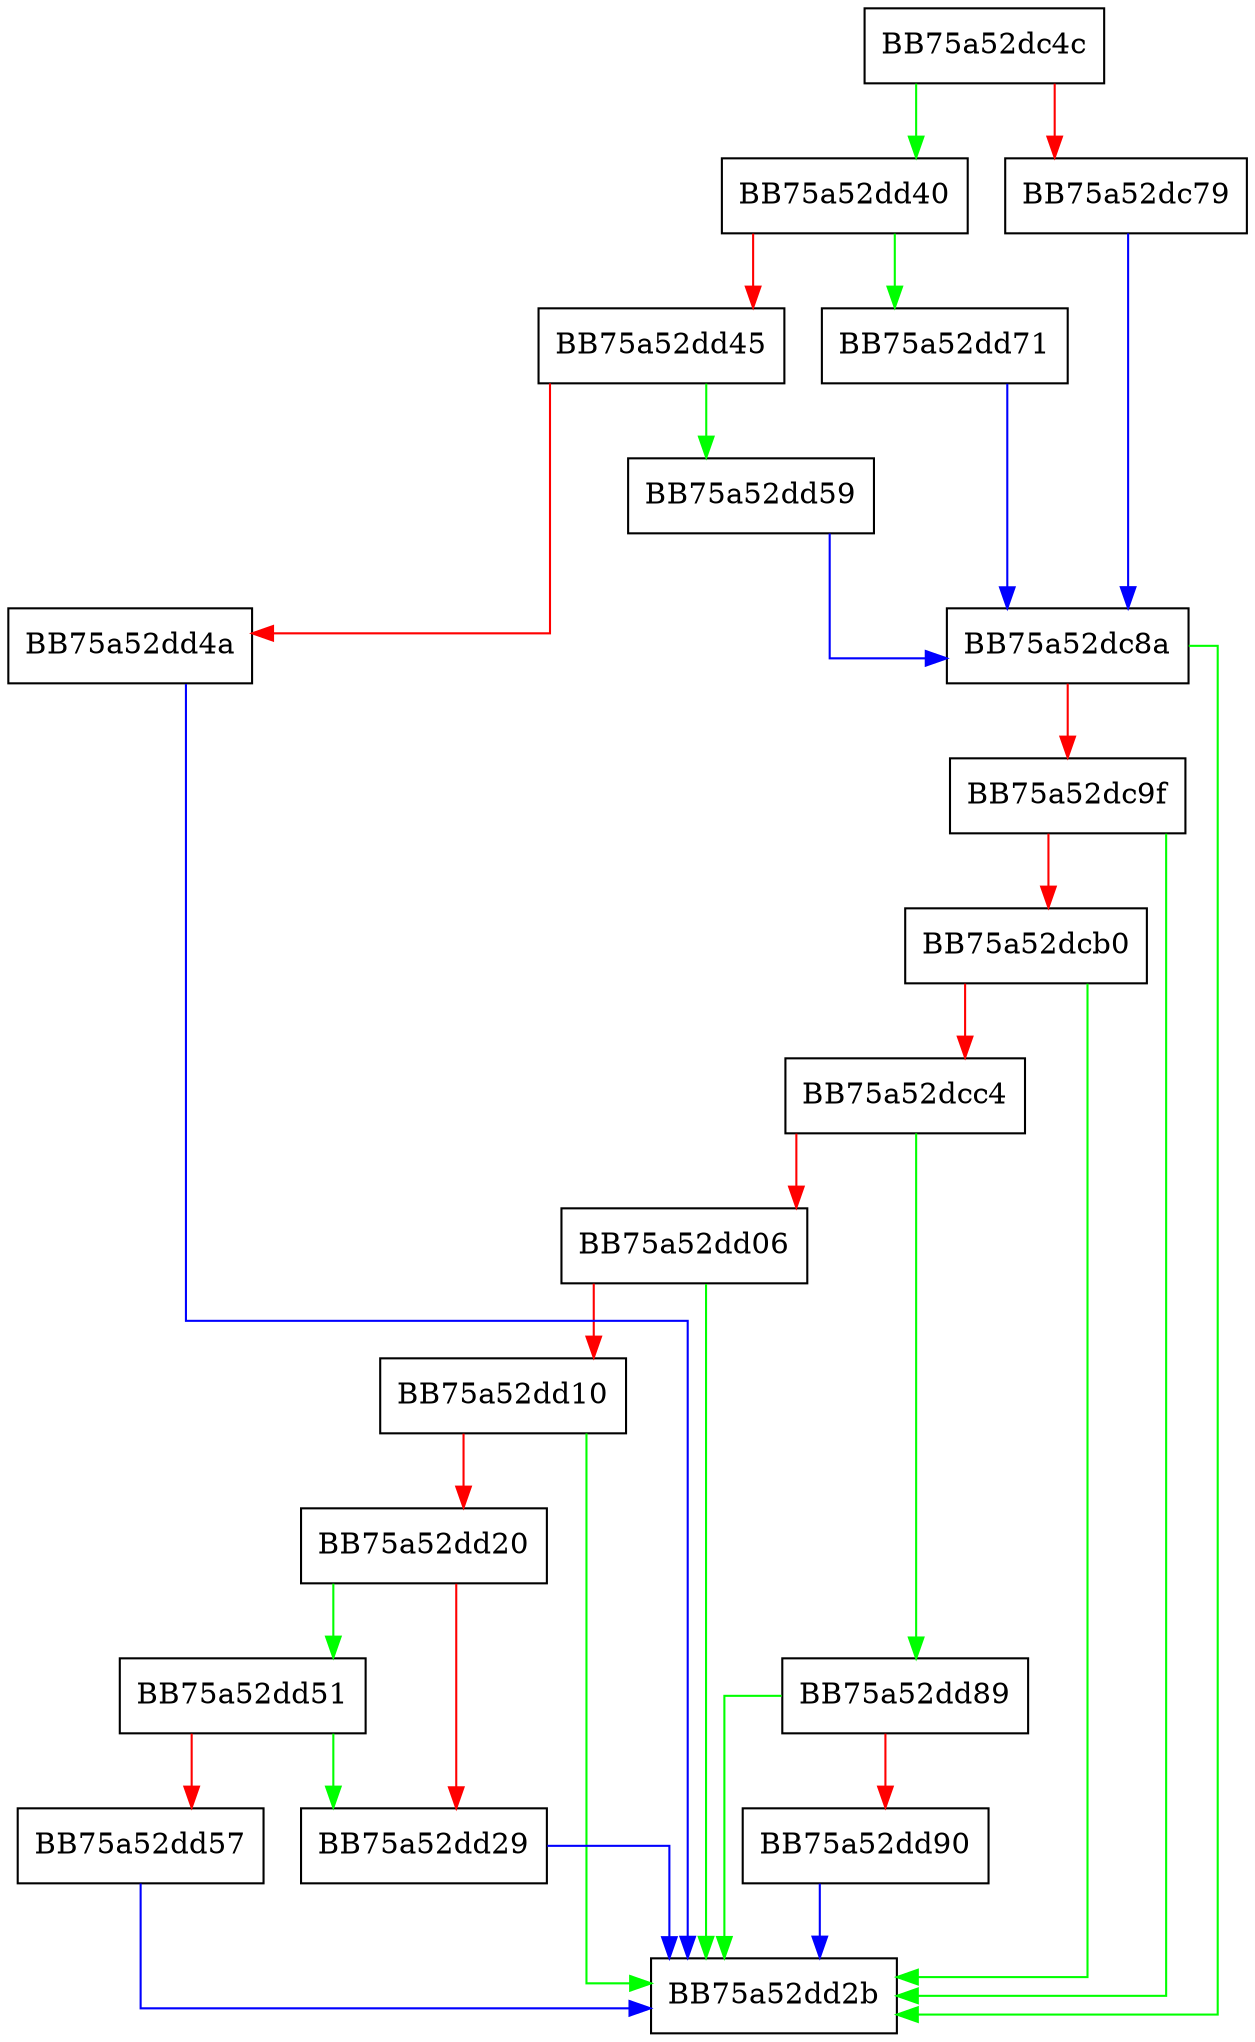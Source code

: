 digraph ReadAndWriteNumber {
  node [shape="box"];
  graph [splines=ortho];
  BB75a52dc4c -> BB75a52dd40 [color="green"];
  BB75a52dc4c -> BB75a52dc79 [color="red"];
  BB75a52dc79 -> BB75a52dc8a [color="blue"];
  BB75a52dc8a -> BB75a52dd2b [color="green"];
  BB75a52dc8a -> BB75a52dc9f [color="red"];
  BB75a52dc9f -> BB75a52dd2b [color="green"];
  BB75a52dc9f -> BB75a52dcb0 [color="red"];
  BB75a52dcb0 -> BB75a52dd2b [color="green"];
  BB75a52dcb0 -> BB75a52dcc4 [color="red"];
  BB75a52dcc4 -> BB75a52dd89 [color="green"];
  BB75a52dcc4 -> BB75a52dd06 [color="red"];
  BB75a52dd06 -> BB75a52dd2b [color="green"];
  BB75a52dd06 -> BB75a52dd10 [color="red"];
  BB75a52dd10 -> BB75a52dd2b [color="green"];
  BB75a52dd10 -> BB75a52dd20 [color="red"];
  BB75a52dd20 -> BB75a52dd51 [color="green"];
  BB75a52dd20 -> BB75a52dd29 [color="red"];
  BB75a52dd29 -> BB75a52dd2b [color="blue"];
  BB75a52dd40 -> BB75a52dd71 [color="green"];
  BB75a52dd40 -> BB75a52dd45 [color="red"];
  BB75a52dd45 -> BB75a52dd59 [color="green"];
  BB75a52dd45 -> BB75a52dd4a [color="red"];
  BB75a52dd4a -> BB75a52dd2b [color="blue"];
  BB75a52dd51 -> BB75a52dd29 [color="green"];
  BB75a52dd51 -> BB75a52dd57 [color="red"];
  BB75a52dd57 -> BB75a52dd2b [color="blue"];
  BB75a52dd59 -> BB75a52dc8a [color="blue"];
  BB75a52dd71 -> BB75a52dc8a [color="blue"];
  BB75a52dd89 -> BB75a52dd2b [color="green"];
  BB75a52dd89 -> BB75a52dd90 [color="red"];
  BB75a52dd90 -> BB75a52dd2b [color="blue"];
}